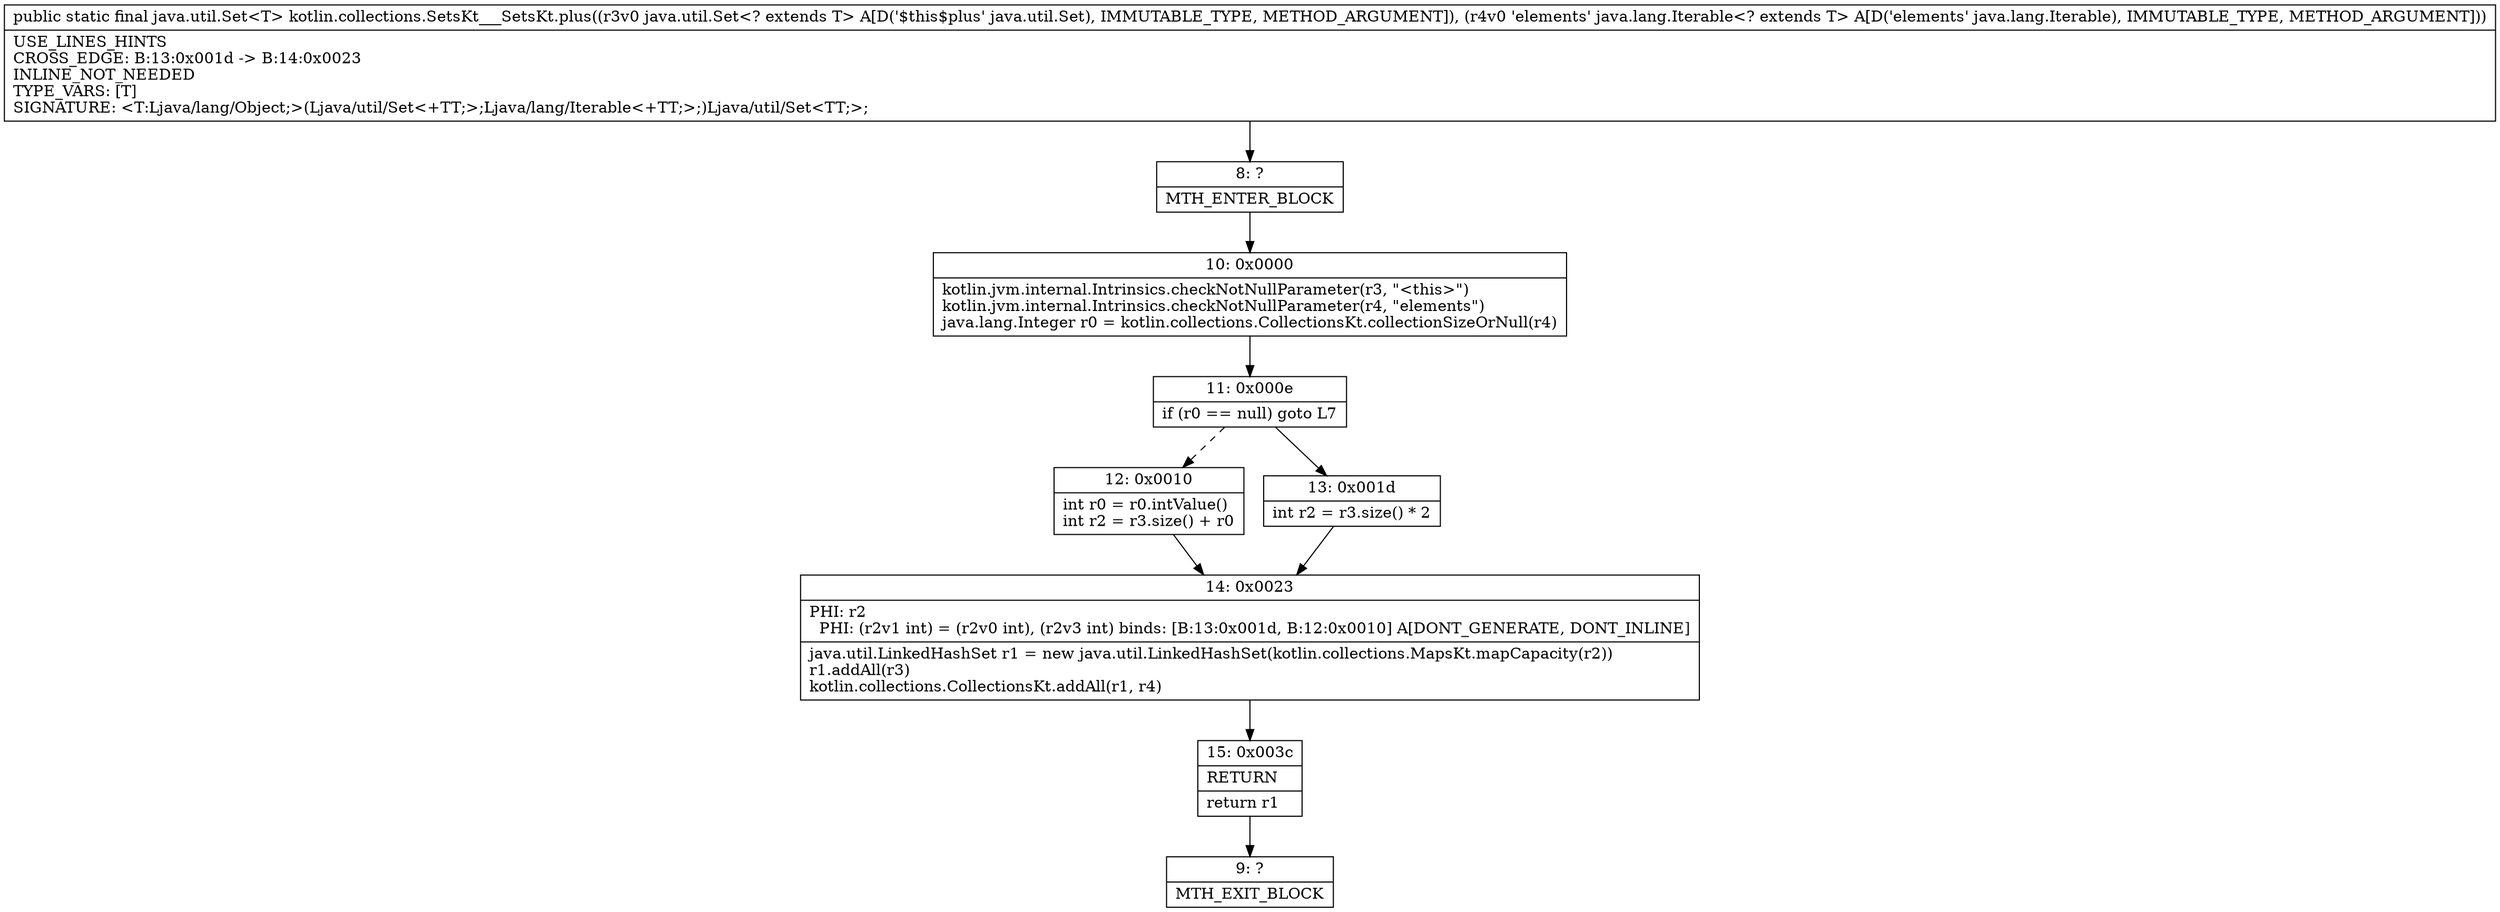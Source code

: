 digraph "CFG forkotlin.collections.SetsKt___SetsKt.plus(Ljava\/util\/Set;Ljava\/lang\/Iterable;)Ljava\/util\/Set;" {
Node_8 [shape=record,label="{8\:\ ?|MTH_ENTER_BLOCK\l}"];
Node_10 [shape=record,label="{10\:\ 0x0000|kotlin.jvm.internal.Intrinsics.checkNotNullParameter(r3, \"\<this\>\")\lkotlin.jvm.internal.Intrinsics.checkNotNullParameter(r4, \"elements\")\ljava.lang.Integer r0 = kotlin.collections.CollectionsKt.collectionSizeOrNull(r4)\l}"];
Node_11 [shape=record,label="{11\:\ 0x000e|if (r0 == null) goto L7\l}"];
Node_12 [shape=record,label="{12\:\ 0x0010|int r0 = r0.intValue()\lint r2 = r3.size() + r0\l}"];
Node_14 [shape=record,label="{14\:\ 0x0023|PHI: r2 \l  PHI: (r2v1 int) = (r2v0 int), (r2v3 int) binds: [B:13:0x001d, B:12:0x0010] A[DONT_GENERATE, DONT_INLINE]\l|java.util.LinkedHashSet r1 = new java.util.LinkedHashSet(kotlin.collections.MapsKt.mapCapacity(r2))\lr1.addAll(r3)\lkotlin.collections.CollectionsKt.addAll(r1, r4)\l}"];
Node_15 [shape=record,label="{15\:\ 0x003c|RETURN\l|return r1\l}"];
Node_9 [shape=record,label="{9\:\ ?|MTH_EXIT_BLOCK\l}"];
Node_13 [shape=record,label="{13\:\ 0x001d|int r2 = r3.size() * 2\l}"];
MethodNode[shape=record,label="{public static final java.util.Set\<T\> kotlin.collections.SetsKt___SetsKt.plus((r3v0 java.util.Set\<? extends T\> A[D('$this$plus' java.util.Set), IMMUTABLE_TYPE, METHOD_ARGUMENT]), (r4v0 'elements' java.lang.Iterable\<? extends T\> A[D('elements' java.lang.Iterable), IMMUTABLE_TYPE, METHOD_ARGUMENT]))  | USE_LINES_HINTS\lCROSS_EDGE: B:13:0x001d \-\> B:14:0x0023\lINLINE_NOT_NEEDED\lTYPE_VARS: [T]\lSIGNATURE: \<T:Ljava\/lang\/Object;\>(Ljava\/util\/Set\<+TT;\>;Ljava\/lang\/Iterable\<+TT;\>;)Ljava\/util\/Set\<TT;\>;\l}"];
MethodNode -> Node_8;Node_8 -> Node_10;
Node_10 -> Node_11;
Node_11 -> Node_12[style=dashed];
Node_11 -> Node_13;
Node_12 -> Node_14;
Node_14 -> Node_15;
Node_15 -> Node_9;
Node_13 -> Node_14;
}

